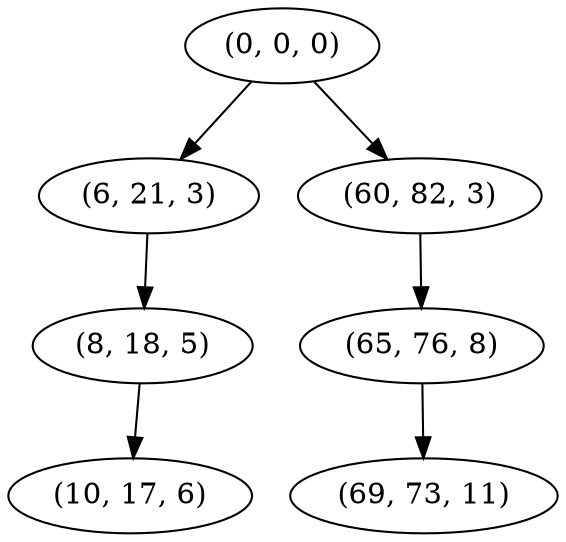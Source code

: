 digraph tree {
    "(0, 0, 0)";
    "(6, 21, 3)";
    "(8, 18, 5)";
    "(10, 17, 6)";
    "(60, 82, 3)";
    "(65, 76, 8)";
    "(69, 73, 11)";
    "(0, 0, 0)" -> "(6, 21, 3)";
    "(0, 0, 0)" -> "(60, 82, 3)";
    "(6, 21, 3)" -> "(8, 18, 5)";
    "(8, 18, 5)" -> "(10, 17, 6)";
    "(60, 82, 3)" -> "(65, 76, 8)";
    "(65, 76, 8)" -> "(69, 73, 11)";
}
